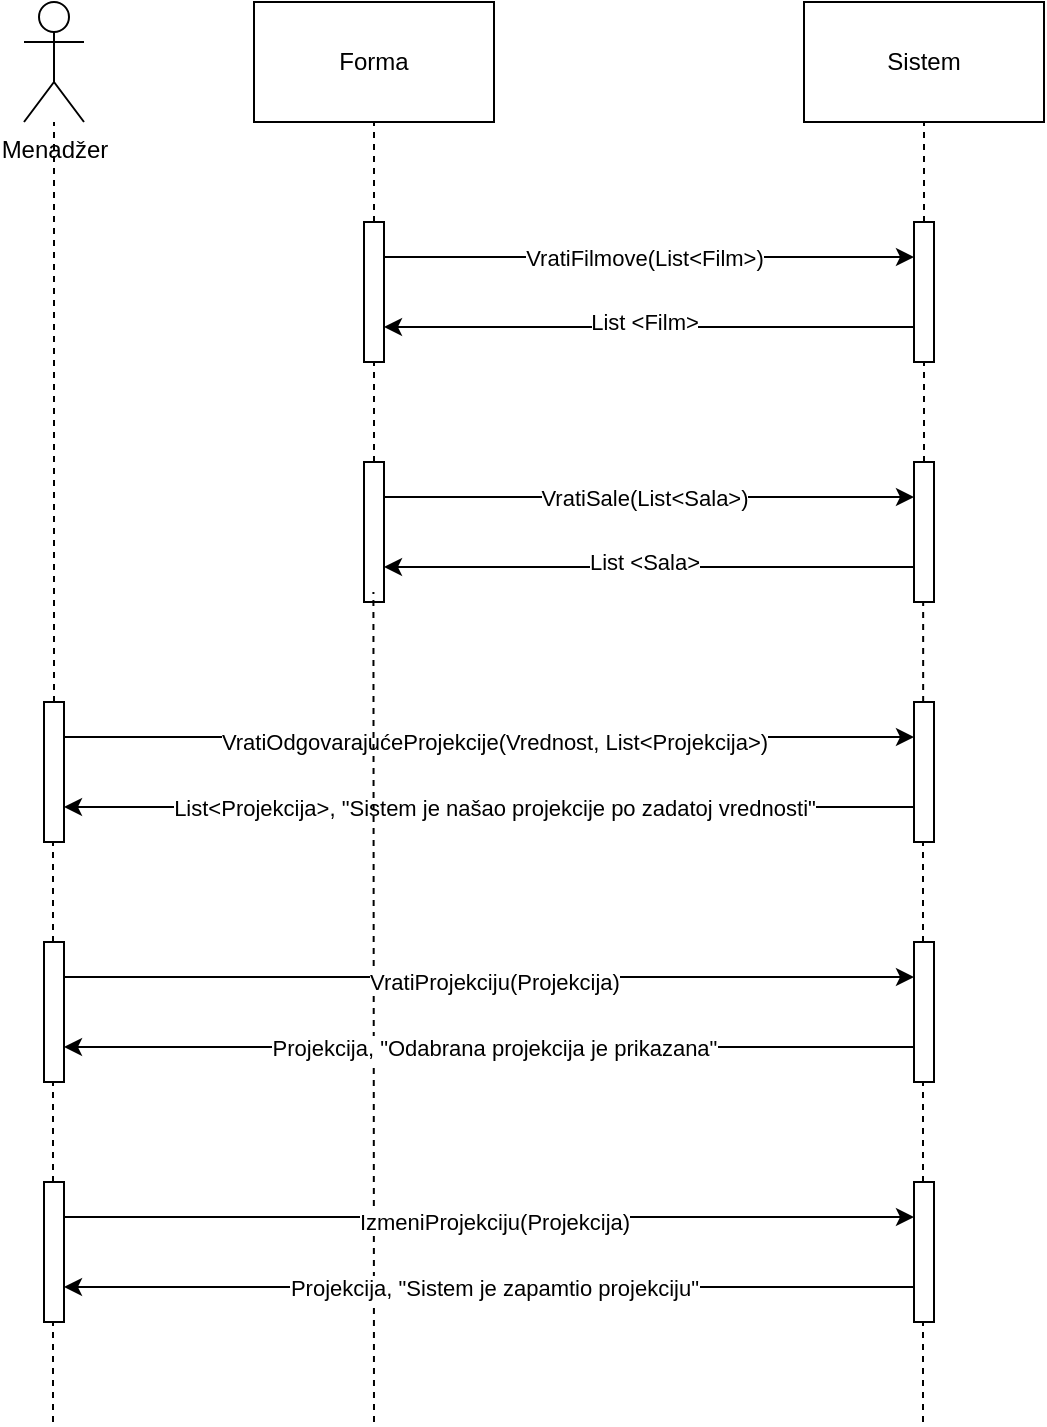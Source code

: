 <mxfile version="13.8.2" type="device"><diagram id="R2lEEEUBdFMjLlhIrx00" name="Page-1"><mxGraphModel dx="1102" dy="614" grid="1" gridSize="10" guides="1" tooltips="1" connect="1" arrows="1" fold="1" page="1" pageScale="1" pageWidth="850" pageHeight="1100" math="0" shadow="0" extFonts="Permanent Marker^https://fonts.googleapis.com/css?family=Permanent+Marker"><root><mxCell id="0"/><mxCell id="1" parent="0"/><mxCell id="Ipl6O1KXnMX-r3JlVsDr-3" value="Sistem" style="rounded=0;whiteSpace=wrap;html=1;" parent="1" vertex="1"><mxGeometry x="520" y="40" width="120" height="60" as="geometry"/></mxCell><mxCell id="Ipl6O1KXnMX-r3JlVsDr-4" value="" style="endArrow=none;dashed=1;html=1;" parent="1" edge="1"><mxGeometry width="50" height="50" relative="1" as="geometry"><mxPoint x="305" y="150" as="sourcePoint"/><mxPoint x="305" y="100" as="targetPoint"/></mxGeometry></mxCell><mxCell id="Ipl6O1KXnMX-r3JlVsDr-5" value="" style="rounded=0;whiteSpace=wrap;html=1;" parent="1" vertex="1"><mxGeometry x="300" y="150" width="10" height="70" as="geometry"/></mxCell><mxCell id="Ipl6O1KXnMX-r3JlVsDr-6" value="" style="rounded=0;whiteSpace=wrap;html=1;" parent="1" vertex="1"><mxGeometry x="575" y="150" width="10" height="70" as="geometry"/></mxCell><mxCell id="Ipl6O1KXnMX-r3JlVsDr-7" value="" style="endArrow=none;dashed=1;html=1;exitX=0.5;exitY=0;exitDx=0;exitDy=0;entryX=0.5;entryY=1;entryDx=0;entryDy=0;" parent="1" source="Ipl6O1KXnMX-r3JlVsDr-6" target="Ipl6O1KXnMX-r3JlVsDr-3" edge="1"><mxGeometry width="50" height="50" relative="1" as="geometry"><mxPoint x="660" y="160" as="sourcePoint"/><mxPoint x="710" y="110" as="targetPoint"/></mxGeometry></mxCell><mxCell id="Ipl6O1KXnMX-r3JlVsDr-8" value="" style="endArrow=classic;html=1;exitX=1;exitY=0.25;exitDx=0;exitDy=0;entryX=0;entryY=0.25;entryDx=0;entryDy=0;" parent="1" source="Ipl6O1KXnMX-r3JlVsDr-5" target="Ipl6O1KXnMX-r3JlVsDr-6" edge="1"><mxGeometry width="50" height="50" relative="1" as="geometry"><mxPoint x="340" y="200" as="sourcePoint"/><mxPoint x="390" y="150" as="targetPoint"/></mxGeometry></mxCell><mxCell id="Ipl6O1KXnMX-r3JlVsDr-11" value="VratiFilmove(List&amp;lt;Film&amp;gt;)" style="edgeLabel;html=1;align=center;verticalAlign=middle;resizable=0;points=[];" parent="Ipl6O1KXnMX-r3JlVsDr-8" vertex="1" connectable="0"><mxGeometry x="0.087" relative="1" as="geometry"><mxPoint x="-14" as="offset"/></mxGeometry></mxCell><mxCell id="Ipl6O1KXnMX-r3JlVsDr-12" value="" style="endArrow=classic;html=1;exitX=0;exitY=0.75;exitDx=0;exitDy=0;entryX=1;entryY=0.75;entryDx=0;entryDy=0;" parent="1" source="Ipl6O1KXnMX-r3JlVsDr-6" target="Ipl6O1KXnMX-r3JlVsDr-5" edge="1"><mxGeometry width="50" height="50" relative="1" as="geometry"><mxPoint x="470" y="240" as="sourcePoint"/><mxPoint x="520" y="190" as="targetPoint"/></mxGeometry></mxCell><mxCell id="Ipl6O1KXnMX-r3JlVsDr-13" value="List &amp;lt;Film&amp;gt;" style="edgeLabel;html=1;align=center;verticalAlign=middle;resizable=0;points=[];" parent="Ipl6O1KXnMX-r3JlVsDr-12" vertex="1" connectable="0"><mxGeometry x="0.245" y="3" relative="1" as="geometry"><mxPoint x="30" y="-5.5" as="offset"/></mxGeometry></mxCell><mxCell id="Ipl6O1KXnMX-r3JlVsDr-17" value="Forma" style="rounded=0;whiteSpace=wrap;html=1;" parent="1" vertex="1"><mxGeometry x="245" y="40" width="120" height="60" as="geometry"/></mxCell><mxCell id="Ipl6O1KXnMX-r3JlVsDr-20" value="Menadžer" style="shape=umlActor;verticalLabelPosition=bottom;verticalAlign=top;html=1;outlineConnect=0;" parent="1" vertex="1"><mxGeometry x="130" y="40" width="30" height="60" as="geometry"/></mxCell><mxCell id="Ipl6O1KXnMX-r3JlVsDr-21" value="" style="endArrow=none;dashed=1;html=1;exitX=0.5;exitY=0;exitDx=0;exitDy=0;" parent="1" source="Ipl6O1KXnMX-r3JlVsDr-22" target="Ipl6O1KXnMX-r3JlVsDr-20" edge="1"><mxGeometry width="50" height="50" relative="1" as="geometry"><mxPoint x="145" y="280" as="sourcePoint"/><mxPoint x="180" y="160" as="targetPoint"/></mxGeometry></mxCell><mxCell id="Ipl6O1KXnMX-r3JlVsDr-25" style="edgeStyle=orthogonalEdgeStyle;rounded=0;orthogonalLoop=1;jettySize=auto;html=1;exitX=1;exitY=0.25;exitDx=0;exitDy=0;entryX=0;entryY=0.25;entryDx=0;entryDy=0;" parent="1" source="Ipl6O1KXnMX-r3JlVsDr-22" target="Ipl6O1KXnMX-r3JlVsDr-24" edge="1"><mxGeometry relative="1" as="geometry"/></mxCell><mxCell id="Ipl6O1KXnMX-r3JlVsDr-33" value="VratiOdgovarajućeProjekcije(Vrednost, List&amp;lt;Projekcija&amp;gt;)" style="edgeLabel;html=1;align=center;verticalAlign=middle;resizable=0;points=[];" parent="Ipl6O1KXnMX-r3JlVsDr-25" vertex="1" connectable="0"><mxGeometry x="-0.125" y="-1" relative="1" as="geometry"><mxPoint x="29" y="1" as="offset"/></mxGeometry></mxCell><mxCell id="Ipl6O1KXnMX-r3JlVsDr-22" value="" style="rounded=0;whiteSpace=wrap;html=1;" parent="1" vertex="1"><mxGeometry x="140" y="390" width="10" height="70" as="geometry"/></mxCell><mxCell id="Ipl6O1KXnMX-r3JlVsDr-26" style="edgeStyle=orthogonalEdgeStyle;rounded=0;orthogonalLoop=1;jettySize=auto;html=1;exitX=0;exitY=0.75;exitDx=0;exitDy=0;entryX=1;entryY=0.75;entryDx=0;entryDy=0;" parent="1" source="Ipl6O1KXnMX-r3JlVsDr-24" target="Ipl6O1KXnMX-r3JlVsDr-22" edge="1"><mxGeometry relative="1" as="geometry"/></mxCell><mxCell id="Ipl6O1KXnMX-r3JlVsDr-34" value="List&amp;lt;Projekcija&amp;gt;, &quot;Sistem je našao projekcije po zadatoj vrednosti&quot;" style="edgeLabel;html=1;align=center;verticalAlign=middle;resizable=0;points=[];" parent="Ipl6O1KXnMX-r3JlVsDr-26" vertex="1" connectable="0"><mxGeometry x="0.092" relative="1" as="geometry"><mxPoint x="22" as="offset"/></mxGeometry></mxCell><mxCell id="Ipl6O1KXnMX-r3JlVsDr-24" value="" style="rounded=0;whiteSpace=wrap;html=1;" parent="1" vertex="1"><mxGeometry x="575" y="390" width="10" height="70" as="geometry"/></mxCell><mxCell id="Ipl6O1KXnMX-r3JlVsDr-31" value="" style="endArrow=none;dashed=1;html=1;entryX=0.5;entryY=1;entryDx=0;entryDy=0;" parent="1" edge="1"><mxGeometry width="50" height="50" relative="1" as="geometry"><mxPoint x="144.5" y="510" as="sourcePoint"/><mxPoint x="144.5" y="460" as="targetPoint"/></mxGeometry></mxCell><mxCell id="Ipl6O1KXnMX-r3JlVsDr-32" value="" style="endArrow=none;dashed=1;html=1;entryX=0.5;entryY=1;entryDx=0;entryDy=0;" parent="1" edge="1"><mxGeometry width="50" height="50" relative="1" as="geometry"><mxPoint x="579.5" y="510" as="sourcePoint"/><mxPoint x="579.5" y="460" as="targetPoint"/></mxGeometry></mxCell><mxCell id="aHpwmiLySvgMjO7UUDD8-1" value="" style="endArrow=none;dashed=1;html=1;" parent="1" edge="1"><mxGeometry width="50" height="50" relative="1" as="geometry"><mxPoint x="305" y="270" as="sourcePoint"/><mxPoint x="305" y="220" as="targetPoint"/></mxGeometry></mxCell><mxCell id="aHpwmiLySvgMjO7UUDD8-2" value="" style="rounded=0;whiteSpace=wrap;html=1;" parent="1" vertex="1"><mxGeometry x="300" y="270" width="10" height="70" as="geometry"/></mxCell><mxCell id="aHpwmiLySvgMjO7UUDD8-3" value="" style="rounded=0;whiteSpace=wrap;html=1;" parent="1" vertex="1"><mxGeometry x="575" y="270" width="10" height="70" as="geometry"/></mxCell><mxCell id="aHpwmiLySvgMjO7UUDD8-4" value="" style="endArrow=none;dashed=1;html=1;exitX=0.5;exitY=0;exitDx=0;exitDy=0;entryX=0.5;entryY=1;entryDx=0;entryDy=0;" parent="1" source="aHpwmiLySvgMjO7UUDD8-3" edge="1"><mxGeometry width="50" height="50" relative="1" as="geometry"><mxPoint x="660" y="280" as="sourcePoint"/><mxPoint x="580" y="220" as="targetPoint"/></mxGeometry></mxCell><mxCell id="aHpwmiLySvgMjO7UUDD8-5" value="" style="endArrow=classic;html=1;exitX=1;exitY=0.25;exitDx=0;exitDy=0;entryX=0;entryY=0.25;entryDx=0;entryDy=0;" parent="1" source="aHpwmiLySvgMjO7UUDD8-2" target="aHpwmiLySvgMjO7UUDD8-3" edge="1"><mxGeometry width="50" height="50" relative="1" as="geometry"><mxPoint x="340" y="320" as="sourcePoint"/><mxPoint x="390" y="270" as="targetPoint"/></mxGeometry></mxCell><mxCell id="aHpwmiLySvgMjO7UUDD8-6" value="VratiSale(List&amp;lt;Sala&amp;gt;)" style="edgeLabel;html=1;align=center;verticalAlign=middle;resizable=0;points=[];" parent="aHpwmiLySvgMjO7UUDD8-5" vertex="1" connectable="0"><mxGeometry x="0.087" relative="1" as="geometry"><mxPoint x="-14" as="offset"/></mxGeometry></mxCell><mxCell id="aHpwmiLySvgMjO7UUDD8-7" value="" style="endArrow=classic;html=1;exitX=0;exitY=0.75;exitDx=0;exitDy=0;entryX=1;entryY=0.75;entryDx=0;entryDy=0;" parent="1" source="aHpwmiLySvgMjO7UUDD8-3" target="aHpwmiLySvgMjO7UUDD8-2" edge="1"><mxGeometry width="50" height="50" relative="1" as="geometry"><mxPoint x="470" y="360" as="sourcePoint"/><mxPoint x="520" y="310" as="targetPoint"/></mxGeometry></mxCell><mxCell id="aHpwmiLySvgMjO7UUDD8-8" value="List &amp;lt;Sala&amp;gt;" style="edgeLabel;html=1;align=center;verticalAlign=middle;resizable=0;points=[];" parent="aHpwmiLySvgMjO7UUDD8-7" vertex="1" connectable="0"><mxGeometry x="0.245" y="3" relative="1" as="geometry"><mxPoint x="30" y="-5.5" as="offset"/></mxGeometry></mxCell><mxCell id="aHpwmiLySvgMjO7UUDD8-11" value="" style="endArrow=none;dashed=1;html=1;exitX=0.5;exitY=0;exitDx=0;exitDy=0;entryX=0.5;entryY=1;entryDx=0;entryDy=0;" parent="1" edge="1"><mxGeometry width="50" height="50" relative="1" as="geometry"><mxPoint x="579.58" y="390" as="sourcePoint"/><mxPoint x="579.58" y="340" as="targetPoint"/></mxGeometry></mxCell><mxCell id="aHpwmiLySvgMjO7UUDD8-12" value="" style="endArrow=none;dashed=1;html=1;" parent="1" edge="1"><mxGeometry width="50" height="50" relative="1" as="geometry"><mxPoint x="305" y="750" as="sourcePoint"/><mxPoint x="304.71" y="335" as="targetPoint"/></mxGeometry></mxCell><mxCell id="bco8uhnmI1B1PVzLnN1n-1" style="edgeStyle=orthogonalEdgeStyle;rounded=0;orthogonalLoop=1;jettySize=auto;html=1;exitX=1;exitY=0.25;exitDx=0;exitDy=0;entryX=0;entryY=0.25;entryDx=0;entryDy=0;" edge="1" source="bco8uhnmI1B1PVzLnN1n-3" target="bco8uhnmI1B1PVzLnN1n-6" parent="1"><mxGeometry relative="1" as="geometry"/></mxCell><mxCell id="bco8uhnmI1B1PVzLnN1n-2" value="VratiProjekciju(Projekcija)" style="edgeLabel;html=1;align=center;verticalAlign=middle;resizable=0;points=[];" vertex="1" connectable="0" parent="bco8uhnmI1B1PVzLnN1n-1"><mxGeometry x="-0.125" y="-1" relative="1" as="geometry"><mxPoint x="29" y="1" as="offset"/></mxGeometry></mxCell><mxCell id="bco8uhnmI1B1PVzLnN1n-3" value="" style="rounded=0;whiteSpace=wrap;html=1;" vertex="1" parent="1"><mxGeometry x="140" y="510" width="10" height="70" as="geometry"/></mxCell><mxCell id="bco8uhnmI1B1PVzLnN1n-4" style="edgeStyle=orthogonalEdgeStyle;rounded=0;orthogonalLoop=1;jettySize=auto;html=1;exitX=0;exitY=0.75;exitDx=0;exitDy=0;entryX=1;entryY=0.75;entryDx=0;entryDy=0;" edge="1" source="bco8uhnmI1B1PVzLnN1n-6" target="bco8uhnmI1B1PVzLnN1n-3" parent="1"><mxGeometry relative="1" as="geometry"/></mxCell><mxCell id="bco8uhnmI1B1PVzLnN1n-5" value="Projekcija, &quot;Odabrana projekcija je prikazana&quot;" style="edgeLabel;html=1;align=center;verticalAlign=middle;resizable=0;points=[];" vertex="1" connectable="0" parent="bco8uhnmI1B1PVzLnN1n-4"><mxGeometry x="0.092" relative="1" as="geometry"><mxPoint x="22" as="offset"/></mxGeometry></mxCell><mxCell id="bco8uhnmI1B1PVzLnN1n-6" value="" style="rounded=0;whiteSpace=wrap;html=1;" vertex="1" parent="1"><mxGeometry x="575" y="510" width="10" height="70" as="geometry"/></mxCell><mxCell id="bco8uhnmI1B1PVzLnN1n-7" value="" style="endArrow=none;dashed=1;html=1;entryX=0.5;entryY=1;entryDx=0;entryDy=0;" edge="1" parent="1"><mxGeometry width="50" height="50" relative="1" as="geometry"><mxPoint x="144.5" y="630" as="sourcePoint"/><mxPoint x="144.5" y="580" as="targetPoint"/></mxGeometry></mxCell><mxCell id="bco8uhnmI1B1PVzLnN1n-8" value="" style="endArrow=none;dashed=1;html=1;entryX=0.5;entryY=1;entryDx=0;entryDy=0;" edge="1" parent="1"><mxGeometry width="50" height="50" relative="1" as="geometry"><mxPoint x="579.5" y="630" as="sourcePoint"/><mxPoint x="579.5" y="580" as="targetPoint"/></mxGeometry></mxCell><mxCell id="bco8uhnmI1B1PVzLnN1n-9" style="edgeStyle=orthogonalEdgeStyle;rounded=0;orthogonalLoop=1;jettySize=auto;html=1;exitX=1;exitY=0.25;exitDx=0;exitDy=0;entryX=0;entryY=0.25;entryDx=0;entryDy=0;" edge="1" source="bco8uhnmI1B1PVzLnN1n-11" target="bco8uhnmI1B1PVzLnN1n-14" parent="1"><mxGeometry relative="1" as="geometry"/></mxCell><mxCell id="bco8uhnmI1B1PVzLnN1n-10" value="IzmeniProjekciju(Projekcija)" style="edgeLabel;html=1;align=center;verticalAlign=middle;resizable=0;points=[];" vertex="1" connectable="0" parent="bco8uhnmI1B1PVzLnN1n-9"><mxGeometry x="-0.125" y="-1" relative="1" as="geometry"><mxPoint x="29" y="1" as="offset"/></mxGeometry></mxCell><mxCell id="bco8uhnmI1B1PVzLnN1n-11" value="" style="rounded=0;whiteSpace=wrap;html=1;" vertex="1" parent="1"><mxGeometry x="140" y="630" width="10" height="70" as="geometry"/></mxCell><mxCell id="bco8uhnmI1B1PVzLnN1n-12" style="edgeStyle=orthogonalEdgeStyle;rounded=0;orthogonalLoop=1;jettySize=auto;html=1;exitX=0;exitY=0.75;exitDx=0;exitDy=0;entryX=1;entryY=0.75;entryDx=0;entryDy=0;" edge="1" source="bco8uhnmI1B1PVzLnN1n-14" target="bco8uhnmI1B1PVzLnN1n-11" parent="1"><mxGeometry relative="1" as="geometry"/></mxCell><mxCell id="bco8uhnmI1B1PVzLnN1n-13" value="Projekcija, &quot;Sistem je zapamtio projekciju&quot;" style="edgeLabel;html=1;align=center;verticalAlign=middle;resizable=0;points=[];" vertex="1" connectable="0" parent="bco8uhnmI1B1PVzLnN1n-12"><mxGeometry x="0.092" relative="1" as="geometry"><mxPoint x="22" as="offset"/></mxGeometry></mxCell><mxCell id="bco8uhnmI1B1PVzLnN1n-14" value="" style="rounded=0;whiteSpace=wrap;html=1;" vertex="1" parent="1"><mxGeometry x="575" y="630" width="10" height="70" as="geometry"/></mxCell><mxCell id="bco8uhnmI1B1PVzLnN1n-15" value="" style="endArrow=none;dashed=1;html=1;entryX=0.5;entryY=1;entryDx=0;entryDy=0;" edge="1" parent="1"><mxGeometry width="50" height="50" relative="1" as="geometry"><mxPoint x="144.5" y="750" as="sourcePoint"/><mxPoint x="144.5" y="700" as="targetPoint"/></mxGeometry></mxCell><mxCell id="bco8uhnmI1B1PVzLnN1n-16" value="" style="endArrow=none;dashed=1;html=1;entryX=0.5;entryY=1;entryDx=0;entryDy=0;" edge="1" parent="1"><mxGeometry width="50" height="50" relative="1" as="geometry"><mxPoint x="579.5" y="750" as="sourcePoint"/><mxPoint x="579.5" y="700" as="targetPoint"/></mxGeometry></mxCell></root></mxGraphModel></diagram></mxfile>